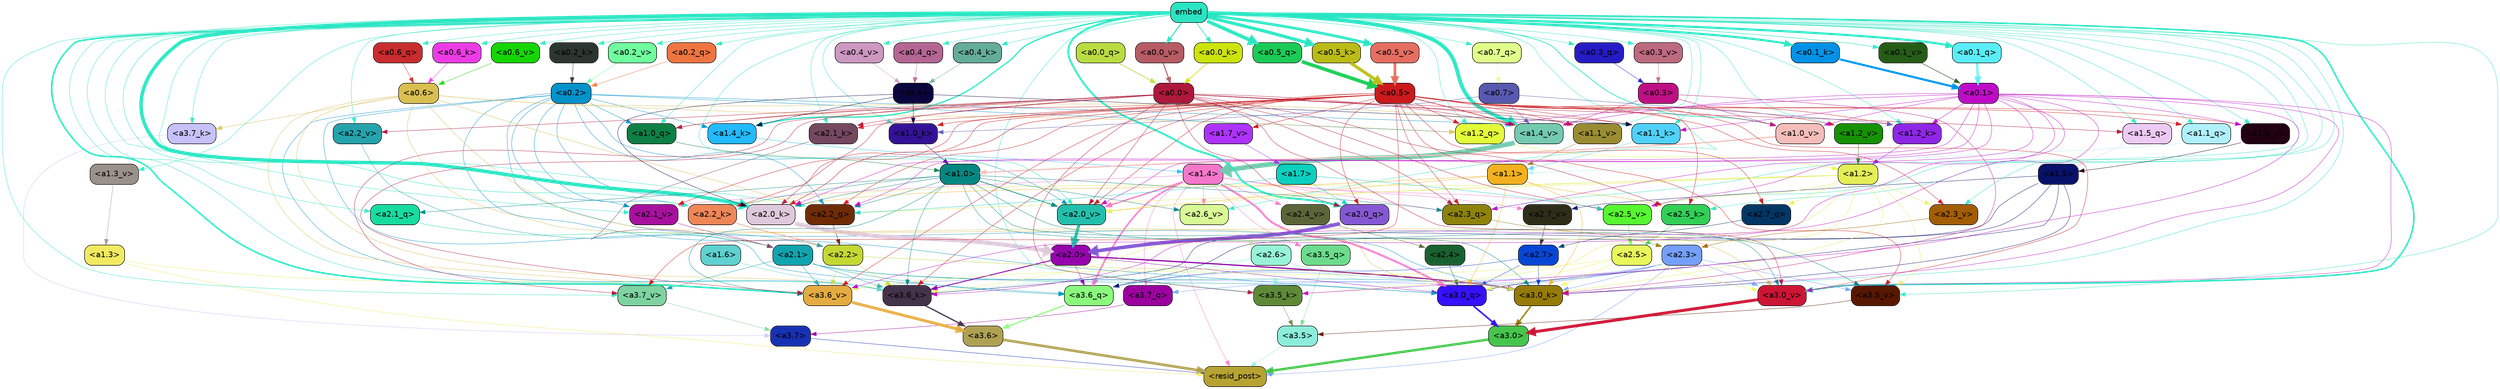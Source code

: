 strict digraph "" {
	graph [bgcolor=transparent,
		layout=dot,
		overlap=false,
		splines=true
	];
	"<a3.7>"	[color=black,
		fillcolor="#1631b4",
		fontname=Helvetica,
		shape=box,
		style="filled, rounded"];
	"<resid_post>"	[color=black,
		fillcolor="#b6a332",
		fontname=Helvetica,
		shape=box,
		style="filled, rounded"];
	"<a3.7>" -> "<resid_post>"	[color="#1631b4",
		penwidth=0.6239100098609924];
	"<a3.6>"	[color=black,
		fillcolor="#afa153",
		fontname=Helvetica,
		shape=box,
		style="filled, rounded"];
	"<a3.6>" -> "<resid_post>"	[color="#afa153",
		penwidth=4.569062113761902];
	"<a3.5>"	[color=black,
		fillcolor="#8bedda",
		fontname=Helvetica,
		shape=box,
		style="filled, rounded"];
	"<a3.5>" -> "<resid_post>"	[color="#8bedda",
		penwidth=0.6];
	"<a3.0>"	[color=black,
		fillcolor="#46c54c",
		fontname=Helvetica,
		shape=box,
		style="filled, rounded"];
	"<a3.0>" -> "<resid_post>"	[color="#46c54c",
		penwidth=4.283544182777405];
	"<a2.3>"	[color=black,
		fillcolor="#759ff9",
		fontname=Helvetica,
		shape=box,
		style="filled, rounded"];
	"<a2.3>" -> "<resid_post>"	[color="#759ff9",
		penwidth=0.6];
	"<a3.7_q>"	[color=black,
		fillcolor="#9c01a0",
		fontname=Helvetica,
		shape=box,
		style="filled, rounded"];
	"<a2.3>" -> "<a3.7_q>"	[color="#759ff9",
		penwidth=0.6];
	"<a3.6_q>"	[color=black,
		fillcolor="#8afa7d",
		fontname=Helvetica,
		shape=box,
		style="filled, rounded"];
	"<a2.3>" -> "<a3.6_q>"	[color="#759ff9",
		penwidth=0.6];
	"<a3.0_q>"	[color=black,
		fillcolor="#3411ff",
		fontname=Helvetica,
		shape=box,
		style="filled, rounded"];
	"<a2.3>" -> "<a3.0_q>"	[color="#759ff9",
		penwidth=0.6];
	"<a3.0_k>"	[color=black,
		fillcolor="#957b08",
		fontname=Helvetica,
		shape=box,
		style="filled, rounded"];
	"<a2.3>" -> "<a3.0_k>"	[color="#759ff9",
		penwidth=0.6];
	"<a3.6_v>"	[color=black,
		fillcolor="#e3ab41",
		fontname=Helvetica,
		shape=box,
		style="filled, rounded"];
	"<a2.3>" -> "<a3.6_v>"	[color="#759ff9",
		penwidth=0.6];
	"<a3.5_v>"	[color=black,
		fillcolor="#581800",
		fontname=Helvetica,
		shape=box,
		style="filled, rounded"];
	"<a2.3>" -> "<a3.5_v>"	[color="#759ff9",
		penwidth=0.6];
	"<a3.0_v>"	[color=black,
		fillcolor="#cd1535",
		fontname=Helvetica,
		shape=box,
		style="filled, rounded"];
	"<a2.3>" -> "<a3.0_v>"	[color="#759ff9",
		penwidth=0.6];
	"<a1.4>"	[color=black,
		fillcolor="#f477ca",
		fontname=Helvetica,
		shape=box,
		style="filled, rounded"];
	"<a1.4>" -> "<resid_post>"	[color="#f477ca",
		penwidth=0.6];
	"<a1.4>" -> "<a3.7_q>"	[color="#f477ca",
		penwidth=0.6];
	"<a1.4>" -> "<a3.6_q>"	[color="#f477ca",
		penwidth=2.7934007048606873];
	"<a3.5_q>"	[color=black,
		fillcolor="#6cdc8c",
		fontname=Helvetica,
		shape=box,
		style="filled, rounded"];
	"<a1.4>" -> "<a3.5_q>"	[color="#f477ca",
		penwidth=0.6];
	"<a1.4>" -> "<a3.0_q>"	[color="#f477ca",
		penwidth=3.340754985809326];
	"<a2.3_q>"	[color=black,
		fillcolor="#8c820c",
		fontname=Helvetica,
		shape=box,
		style="filled, rounded"];
	"<a1.4>" -> "<a2.3_q>"	[color="#f477ca",
		penwidth=0.6];
	"<a2.7_v>"	[color=black,
		fillcolor="#2e2d19",
		fontname=Helvetica,
		shape=box,
		style="filled, rounded"];
	"<a1.4>" -> "<a2.7_v>"	[color="#f477ca",
		penwidth=0.6];
	"<a2.6_v>"	[color=black,
		fillcolor="#d8f996",
		fontname=Helvetica,
		shape=box,
		style="filled, rounded"];
	"<a1.4>" -> "<a2.6_v>"	[color="#f477ca",
		penwidth=0.6];
	"<a2.5_v>"	[color=black,
		fillcolor="#56f630",
		fontname=Helvetica,
		shape=box,
		style="filled, rounded"];
	"<a1.4>" -> "<a2.5_v>"	[color="#f477ca",
		penwidth=0.6];
	"<a2.4_v>"	[color=black,
		fillcolor="#5a6639",
		fontname=Helvetica,
		shape=box,
		style="filled, rounded"];
	"<a1.4>" -> "<a2.4_v>"	[color="#f477ca",
		penwidth=0.6];
	"<a2.1_v>"	[color=black,
		fillcolor="#a7119d",
		fontname=Helvetica,
		shape=box,
		style="filled, rounded"];
	"<a1.4>" -> "<a2.1_v>"	[color="#f477ca",
		penwidth=0.6];
	"<a2.0_v>"	[color=black,
		fillcolor="#23bfac",
		fontname=Helvetica,
		shape=box,
		style="filled, rounded"];
	"<a1.4>" -> "<a2.0_v>"	[color="#f477ca",
		penwidth=2.268759250640869];
	"<a1.3>"	[color=black,
		fillcolor="#f1ea60",
		fontname=Helvetica,
		shape=box,
		style="filled, rounded"];
	"<a1.3>" -> "<resid_post>"	[color="#f1ea60",
		penwidth=0.6];
	"<a1.3>" -> "<a3.6_v>"	[color="#f1ea60",
		penwidth=0.6];
	"<a3.7_q>" -> "<a3.7>"	[color="#9c01a0",
		penwidth=0.6];
	"<a3.6_q>" -> "<a3.6>"	[color="#8afa7d",
		penwidth=2.0347584784030914];
	"<a3.5_q>" -> "<a3.5>"	[color="#6cdc8c",
		penwidth=0.6];
	"<a3.0_q>" -> "<a3.0>"	[color="#3411ff",
		penwidth=2.8635367155075073];
	"<a3.7_k>"	[color=black,
		fillcolor="#c6c1f8",
		fontname=Helvetica,
		shape=box,
		style="filled, rounded"];
	"<a3.7_k>" -> "<a3.7>"	[color="#c6c1f8",
		penwidth=0.6];
	"<a3.6_k>"	[color=black,
		fillcolor="#44334a",
		fontname=Helvetica,
		shape=box,
		style="filled, rounded"];
	"<a3.6_k>" -> "<a3.6>"	[color="#44334a",
		penwidth=2.1760786175727844];
	"<a3.5_k>"	[color=black,
		fillcolor="#5e8a38",
		fontname=Helvetica,
		shape=box,
		style="filled, rounded"];
	"<a3.5_k>" -> "<a3.5>"	[color="#5e8a38",
		penwidth=0.6];
	"<a3.0_k>" -> "<a3.0>"	[color="#957b08",
		penwidth=2.632905662059784];
	"<a3.7_v>"	[color=black,
		fillcolor="#7ed3a1",
		fontname=Helvetica,
		shape=box,
		style="filled, rounded"];
	"<a3.7_v>" -> "<a3.7>"	[color="#7ed3a1",
		penwidth=0.6];
	"<a3.6_v>" -> "<a3.6>"	[color="#e3ab41",
		penwidth=4.981305837631226];
	"<a3.5_v>" -> "<a3.5>"	[color="#581800",
		penwidth=0.6];
	"<a3.0_v>" -> "<a3.0>"	[color="#cd1535",
		penwidth=5.168330669403076];
	"<a2.7>"	[color=black,
		fillcolor="#0746d5",
		fontname=Helvetica,
		shape=box,
		style="filled, rounded"];
	"<a2.7>" -> "<a3.6_q>"	[color="#0746d5",
		penwidth=0.6];
	"<a2.7>" -> "<a3.0_q>"	[color="#0746d5",
		penwidth=0.6];
	"<a2.7>" -> "<a3.0_k>"	[color="#0746d5",
		penwidth=0.6];
	"<a2.6>"	[color=black,
		fillcolor="#97f3d8",
		fontname=Helvetica,
		shape=box,
		style="filled, rounded"];
	"<a2.6>" -> "<a3.6_q>"	[color="#97f3d8",
		penwidth=0.6];
	"<a2.6>" -> "<a3.0_q>"	[color="#97f3d8",
		penwidth=0.6];
	"<a2.6>" -> "<a3.6_k>"	[color="#97f3d8",
		penwidth=0.6];
	"<a2.6>" -> "<a3.5_k>"	[color="#97f3d8",
		penwidth=0.6];
	"<a2.6>" -> "<a3.0_k>"	[color="#97f3d8",
		penwidth=0.6];
	"<a2.1>"	[color=black,
		fillcolor="#11a4ae",
		fontname=Helvetica,
		shape=box,
		style="filled, rounded"];
	"<a2.1>" -> "<a3.6_q>"	[color="#11a4ae",
		penwidth=0.6];
	"<a2.1>" -> "<a3.0_q>"	[color="#11a4ae",
		penwidth=0.6];
	"<a2.1>" -> "<a3.6_k>"	[color="#11a4ae",
		penwidth=0.6];
	"<a2.1>" -> "<a3.0_k>"	[color="#11a4ae",
		penwidth=0.6];
	"<a2.1>" -> "<a3.7_v>"	[color="#11a4ae",
		penwidth=0.6];
	"<a2.1>" -> "<a3.6_v>"	[color="#11a4ae",
		penwidth=0.6];
	"<a2.0>"	[color=black,
		fillcolor="#9604ad",
		fontname=Helvetica,
		shape=box,
		style="filled, rounded"];
	"<a2.0>" -> "<a3.6_q>"	[color="#9604ad",
		penwidth=0.6];
	"<a2.0>" -> "<a3.0_q>"	[color="#9604ad",
		penwidth=0.6];
	"<a2.0>" -> "<a3.6_k>"	[color="#9604ad",
		penwidth=1.6382827460765839];
	"<a2.0>" -> "<a3.0_k>"	[color="#9604ad",
		penwidth=2.161143198609352];
	"<a1.5>"	[color=black,
		fillcolor="#07116a",
		fontname=Helvetica,
		shape=box,
		style="filled, rounded"];
	"<a1.5>" -> "<a3.6_q>"	[color="#07116a",
		penwidth=0.6];
	"<a1.5>" -> "<a3.0_q>"	[color="#07116a",
		penwidth=0.6];
	"<a1.5>" -> "<a3.6_k>"	[color="#07116a",
		penwidth=0.6];
	"<a1.5>" -> "<a3.0_k>"	[color="#07116a",
		penwidth=0.6];
	"<a1.5>" -> "<a2.7_v>"	[color="#07116a",
		penwidth=0.6];
	"<a0.2>"	[color=black,
		fillcolor="#0192ca",
		fontname=Helvetica,
		shape=box,
		style="filled, rounded"];
	"<a0.2>" -> "<a3.6_q>"	[color="#0192ca",
		penwidth=0.6];
	"<a0.2>" -> "<a3.0_q>"	[color="#0192ca",
		penwidth=0.6];
	"<a0.2>" -> "<a3.6_k>"	[color="#0192ca",
		penwidth=0.6];
	"<a0.2>" -> "<a3.0_k>"	[color="#0192ca",
		penwidth=0.6];
	"<a2.2_q>"	[color=black,
		fillcolor="#6f2b06",
		fontname=Helvetica,
		shape=box,
		style="filled, rounded"];
	"<a0.2>" -> "<a2.2_q>"	[color="#0192ca",
		penwidth=0.6];
	"<a2.2_k>"	[color=black,
		fillcolor="#ee8658",
		fontname=Helvetica,
		shape=box,
		style="filled, rounded"];
	"<a0.2>" -> "<a2.2_k>"	[color="#0192ca",
		penwidth=0.6];
	"<a2.0_k>"	[color=black,
		fillcolor="#dec8db",
		fontname=Helvetica,
		shape=box,
		style="filled, rounded"];
	"<a0.2>" -> "<a2.0_k>"	[color="#0192ca",
		penwidth=0.6];
	"<a0.2>" -> "<a2.1_v>"	[color="#0192ca",
		penwidth=0.6];
	"<a0.2>" -> "<a2.0_v>"	[color="#0192ca",
		penwidth=0.6];
	"<a1.2_q>"	[color=black,
		fillcolor="#e2fc39",
		fontname=Helvetica,
		shape=box,
		style="filled, rounded"];
	"<a0.2>" -> "<a1.2_q>"	[color="#0192ca",
		penwidth=0.6];
	"<a1.0_q>"	[color=black,
		fillcolor="#0e7f45",
		fontname=Helvetica,
		shape=box,
		style="filled, rounded"];
	"<a0.2>" -> "<a1.0_q>"	[color="#0192ca",
		penwidth=0.6];
	"<a1.4_k>"	[color=black,
		fillcolor="#22bbff",
		fontname=Helvetica,
		shape=box,
		style="filled, rounded"];
	"<a0.2>" -> "<a1.4_k>"	[color="#0192ca",
		penwidth=0.6];
	"<a1.4_v>"	[color=black,
		fillcolor="#73caaf",
		fontname=Helvetica,
		shape=box,
		style="filled, rounded"];
	"<a0.2>" -> "<a1.4_v>"	[color="#0192ca",
		penwidth=0.6];
	"<a2.5>"	[color=black,
		fillcolor="#e9f75c",
		fontname=Helvetica,
		shape=box,
		style="filled, rounded"];
	"<a2.5>" -> "<a3.0_q>"	[color="#e9f75c",
		penwidth=0.6];
	"<a2.5>" -> "<a3.0_k>"	[color="#e9f75c",
		penwidth=0.6];
	"<a2.5>" -> "<a3.6_v>"	[color="#e9f75c",
		penwidth=0.6];
	"<a2.5>" -> "<a3.0_v>"	[color="#e9f75c",
		penwidth=0.6];
	"<a2.4>"	[color=black,
		fillcolor="#196230",
		fontname=Helvetica,
		shape=box,
		style="filled, rounded"];
	"<a2.4>" -> "<a3.0_q>"	[color="#196230",
		penwidth=0.6];
	"<a1.1>"	[color=black,
		fillcolor="#f2b11f",
		fontname=Helvetica,
		shape=box,
		style="filled, rounded"];
	"<a1.1>" -> "<a3.0_q>"	[color="#f2b11f",
		penwidth=0.6];
	"<a1.1>" -> "<a3.0_k>"	[color="#f2b11f",
		penwidth=0.6];
	"<a2.5_k>"	[color=black,
		fillcolor="#32cf57",
		fontname=Helvetica,
		shape=box,
		style="filled, rounded"];
	"<a1.1>" -> "<a2.5_k>"	[color="#f2b11f",
		penwidth=0.6];
	"<a1.1>" -> "<a2.0_k>"	[color="#f2b11f",
		penwidth=0.6];
	"<a1.1>" -> "<a2.0_v>"	[color="#f2b11f",
		penwidth=0.6];
	"<a0.6>"	[color=black,
		fillcolor="#d9be51",
		fontname=Helvetica,
		shape=box,
		style="filled, rounded"];
	"<a0.6>" -> "<a3.7_k>"	[color="#d9be51",
		penwidth=0.6];
	"<a0.6>" -> "<a3.6_k>"	[color="#d9be51",
		penwidth=0.6];
	"<a0.6>" -> "<a3.0_k>"	[color="#d9be51",
		penwidth=0.6];
	"<a0.6>" -> "<a3.6_v>"	[color="#d9be51",
		penwidth=0.6];
	"<a0.6>" -> "<a3.0_v>"	[color="#d9be51",
		penwidth=0.6];
	"<a0.6>" -> "<a2.2_q>"	[color="#d9be51",
		penwidth=0.6];
	"<a0.6>" -> "<a1.2_q>"	[color="#d9be51",
		penwidth=0.6];
	"<a0.6>" -> "<a1.4_v>"	[color="#d9be51",
		penwidth=0.6];
	embed	[color=black,
		fillcolor="#2be4c2",
		fontname=Helvetica,
		shape=box,
		style="filled, rounded"];
	embed -> "<a3.7_k>"	[color="#2be4c2",
		penwidth=0.6];
	embed -> "<a3.6_k>"	[color="#2be4c2",
		penwidth=0.6];
	embed -> "<a3.5_k>"	[color="#2be4c2",
		penwidth=0.6];
	embed -> "<a3.0_k>"	[color="#2be4c2",
		penwidth=0.6];
	embed -> "<a3.7_v>"	[color="#2be4c2",
		penwidth=0.6];
	embed -> "<a3.6_v>"	[color="#2be4c2",
		penwidth=2.7825746536254883];
	embed -> "<a3.5_v>"	[color="#2be4c2",
		penwidth=0.6];
	embed -> "<a3.0_v>"	[color="#2be4c2",
		penwidth=2.6950180530548096];
	embed -> "<a2.3_q>"	[color="#2be4c2",
		penwidth=0.6];
	embed -> "<a2.2_q>"	[color="#2be4c2",
		penwidth=0.6];
	"<a2.1_q>"	[color=black,
		fillcolor="#17dc9f",
		fontname=Helvetica,
		shape=box,
		style="filled, rounded"];
	embed -> "<a2.1_q>"	[color="#2be4c2",
		penwidth=0.6];
	"<a2.0_q>"	[color=black,
		fillcolor="#8558d3",
		fontname=Helvetica,
		shape=box,
		style="filled, rounded"];
	embed -> "<a2.0_q>"	[color="#2be4c2",
		penwidth=3.305941343307495];
	embed -> "<a2.5_k>"	[color="#2be4c2",
		penwidth=0.6];
	embed -> "<a2.2_k>"	[color="#2be4c2",
		penwidth=0.6698317527770996];
	"<a2.1_k>"	[color=black,
		fillcolor="#74485f",
		fontname=Helvetica,
		shape=box,
		style="filled, rounded"];
	embed -> "<a2.1_k>"	[color="#2be4c2",
		penwidth=0.6];
	embed -> "<a2.0_k>"	[color="#2be4c2",
		penwidth=6.12570995092392];
	embed -> "<a2.6_v>"	[color="#2be4c2",
		penwidth=0.6];
	embed -> "<a2.5_v>"	[color="#2be4c2",
		penwidth=0.6];
	"<a2.3_v>"	[color=black,
		fillcolor="#a35d04",
		fontname=Helvetica,
		shape=box,
		style="filled, rounded"];
	embed -> "<a2.3_v>"	[color="#2be4c2",
		penwidth=0.6];
	"<a2.2_v>"	[color=black,
		fillcolor="#24a3ac",
		fontname=Helvetica,
		shape=box,
		style="filled, rounded"];
	embed -> "<a2.2_v>"	[color="#2be4c2",
		penwidth=0.6];
	embed -> "<a2.1_v>"	[color="#2be4c2",
		penwidth=0.6];
	embed -> "<a2.0_v>"	[color="#2be4c2",
		penwidth=0.6];
	"<a1.5_q>"	[color=black,
		fillcolor="#edcaf3",
		fontname=Helvetica,
		shape=box,
		style="filled, rounded"];
	embed -> "<a1.5_q>"	[color="#2be4c2",
		penwidth=0.6];
	embed -> "<a1.2_q>"	[color="#2be4c2",
		penwidth=0.6087074279785156];
	"<a1.1_q>"	[color=black,
		fillcolor="#aff0fc",
		fontname=Helvetica,
		shape=box,
		style="filled, rounded"];
	embed -> "<a1.1_q>"	[color="#2be4c2",
		penwidth=0.6];
	embed -> "<a1.0_q>"	[color="#2be4c2",
		penwidth=0.6];
	embed -> "<a1.4_k>"	[color="#2be4c2",
		penwidth=2.1858973503112793];
	"<a1.2_k>"	[color=black,
		fillcolor="#8f26e7",
		fontname=Helvetica,
		shape=box,
		style="filled, rounded"];
	embed -> "<a1.2_k>"	[color="#2be4c2",
		penwidth=0.6];
	"<a1.1_k>"	[color=black,
		fillcolor="#50d1fa",
		fontname=Helvetica,
		shape=box,
		style="filled, rounded"];
	embed -> "<a1.1_k>"	[color="#2be4c2",
		penwidth=0.6];
	"<a1.0_k>"	[color=black,
		fillcolor="#341297",
		fontname=Helvetica,
		shape=box,
		style="filled, rounded"];
	embed -> "<a1.0_k>"	[color="#2be4c2",
		penwidth=0.6];
	"<a1.5_v>"	[color=black,
		fillcolor="#220112",
		fontname=Helvetica,
		shape=box,
		style="filled, rounded"];
	embed -> "<a1.5_v>"	[color="#2be4c2",
		penwidth=0.6];
	embed -> "<a1.4_v>"	[color="#2be4c2",
		penwidth=6.590077131986618];
	"<a1.3_v>"	[color=black,
		fillcolor="#9b918b",
		fontname=Helvetica,
		shape=box,
		style="filled, rounded"];
	embed -> "<a1.3_v>"	[color="#2be4c2",
		penwidth=0.6];
	"<a1.2_v>"	[color=black,
		fillcolor="#169104",
		fontname=Helvetica,
		shape=box,
		style="filled, rounded"];
	embed -> "<a1.2_v>"	[color="#2be4c2",
		penwidth=0.6];
	"<a1.1_v>"	[color=black,
		fillcolor="#9a8c33",
		fontname=Helvetica,
		shape=box,
		style="filled, rounded"];
	embed -> "<a1.1_v>"	[color="#2be4c2",
		penwidth=0.6];
	"<a1.0_v>"	[color=black,
		fillcolor="#f5bdba",
		fontname=Helvetica,
		shape=box,
		style="filled, rounded"];
	embed -> "<a1.0_v>"	[color="#2be4c2",
		penwidth=1.2076449394226074];
	"<a0.7_q>"	[color=black,
		fillcolor="#e1fe8b",
		fontname=Helvetica,
		shape=box,
		style="filled, rounded"];
	embed -> "<a0.7_q>"	[color="#2be4c2",
		penwidth=0.6];
	"<a0.6_q>"	[color=black,
		fillcolor="#c92c2e",
		fontname=Helvetica,
		shape=box,
		style="filled, rounded"];
	embed -> "<a0.6_q>"	[color="#2be4c2",
		penwidth=0.6];
	"<a0.5_q>"	[color=black,
		fillcolor="#1bcb56",
		fontname=Helvetica,
		shape=box,
		style="filled, rounded"];
	embed -> "<a0.5_q>"	[color="#2be4c2",
		penwidth=6.156635761260986];
	"<a0.4_q>"	[color=black,
		fillcolor="#b56594",
		fontname=Helvetica,
		shape=box,
		style="filled, rounded"];
	embed -> "<a0.4_q>"	[color="#2be4c2",
		penwidth=0.6];
	"<a0.3_q>"	[color=black,
		fillcolor="#251cc6",
		fontname=Helvetica,
		shape=box,
		style="filled, rounded"];
	embed -> "<a0.3_q>"	[color="#2be4c2",
		penwidth=0.6];
	"<a0.2_q>"	[color=black,
		fillcolor="#ef7540",
		fontname=Helvetica,
		shape=box,
		style="filled, rounded"];
	embed -> "<a0.2_q>"	[color="#2be4c2",
		penwidth=0.6];
	"<a0.1_q>"	[color=black,
		fillcolor="#5aedf7",
		fontname=Helvetica,
		shape=box,
		style="filled, rounded"];
	embed -> "<a0.1_q>"	[color="#2be4c2",
		penwidth=3.7958807945251465];
	"<a0.6_k>"	[color=black,
		fillcolor="#ec3be5",
		fontname=Helvetica,
		shape=box,
		style="filled, rounded"];
	embed -> "<a0.6_k>"	[color="#2be4c2",
		penwidth=0.6];
	"<a0.5_k>"	[color=black,
		fillcolor="#bbbb18",
		fontname=Helvetica,
		shape=box,
		style="filled, rounded"];
	embed -> "<a0.5_k>"	[color="#2be4c2",
		penwidth=5.610821008682251];
	"<a0.4_k>"	[color=black,
		fillcolor="#64ad98",
		fontname=Helvetica,
		shape=box,
		style="filled, rounded"];
	embed -> "<a0.4_k>"	[color="#2be4c2",
		penwidth=0.6];
	"<a0.2_k>"	[color=black,
		fillcolor="#2d3531",
		fontname=Helvetica,
		shape=box,
		style="filled, rounded"];
	embed -> "<a0.2_k>"	[color="#2be4c2",
		penwidth=0.6];
	"<a0.1_k>"	[color=black,
		fillcolor="#0192e7",
		fontname=Helvetica,
		shape=box,
		style="filled, rounded"];
	embed -> "<a0.1_k>"	[color="#2be4c2",
		penwidth=3.7429871559143066];
	"<a0.0_k>"	[color=black,
		fillcolor="#cce30c",
		fontname=Helvetica,
		shape=box,
		style="filled, rounded"];
	embed -> "<a0.0_k>"	[color="#2be4c2",
		penwidth=1.106738567352295];
	"<a0.6_v>"	[color=black,
		fillcolor="#16d505",
		fontname=Helvetica,
		shape=box,
		style="filled, rounded"];
	embed -> "<a0.6_v>"	[color="#2be4c2",
		penwidth=0.6];
	"<a0.5_v>"	[color=black,
		fillcolor="#e56e61",
		fontname=Helvetica,
		shape=box,
		style="filled, rounded"];
	embed -> "<a0.5_v>"	[color="#2be4c2",
		penwidth=4.663905620574951];
	"<a0.4_v>"	[color=black,
		fillcolor="#cc98c1",
		fontname=Helvetica,
		shape=box,
		style="filled, rounded"];
	embed -> "<a0.4_v>"	[color="#2be4c2",
		penwidth=0.6];
	"<a0.3_v>"	[color=black,
		fillcolor="#bd6a80",
		fontname=Helvetica,
		shape=box,
		style="filled, rounded"];
	embed -> "<a0.3_v>"	[color="#2be4c2",
		penwidth=0.6];
	"<a0.2_v>"	[color=black,
		fillcolor="#71fe9f",
		fontname=Helvetica,
		shape=box,
		style="filled, rounded"];
	embed -> "<a0.2_v>"	[color="#2be4c2",
		penwidth=0.6];
	"<a0.1_v>"	[color=black,
		fillcolor="#255c16",
		fontname=Helvetica,
		shape=box,
		style="filled, rounded"];
	embed -> "<a0.1_v>"	[color="#2be4c2",
		penwidth=0.8192043304443359];
	"<a0.0_v>"	[color=black,
		fillcolor="#b75b64",
		fontname=Helvetica,
		shape=box,
		style="filled, rounded"];
	embed -> "<a0.0_v>"	[color="#2be4c2",
		penwidth=1.706191062927246];
	"<a2.2>"	[color=black,
		fillcolor="#c4d833",
		fontname=Helvetica,
		shape=box,
		style="filled, rounded"];
	"<a2.2>" -> "<a3.6_k>"	[color="#c4d833",
		penwidth=0.6];
	"<a2.2>" -> "<a3.0_k>"	[color="#c4d833",
		penwidth=0.6];
	"<a2.2>" -> "<a3.6_v>"	[color="#c4d833",
		penwidth=0.6];
	"<a1.6>"	[color=black,
		fillcolor="#5ed1d0",
		fontname=Helvetica,
		shape=box,
		style="filled, rounded"];
	"<a1.6>" -> "<a3.6_k>"	[color="#5ed1d0",
		penwidth=0.6];
	"<a1.2>"	[color=black,
		fillcolor="#e4ee56",
		fontname=Helvetica,
		shape=box,
		style="filled, rounded"];
	"<a1.2>" -> "<a3.6_k>"	[color="#e4ee56",
		penwidth=0.6];
	"<a1.2>" -> "<a3.5_k>"	[color="#e4ee56",
		penwidth=0.6];
	"<a1.2>" -> "<a3.0_k>"	[color="#e4ee56",
		penwidth=0.6];
	"<a1.2>" -> "<a3.5_v>"	[color="#e4ee56",
		penwidth=0.6];
	"<a2.7_q>"	[color=black,
		fillcolor="#023665",
		fontname=Helvetica,
		shape=box,
		style="filled, rounded"];
	"<a1.2>" -> "<a2.7_q>"	[color="#e4ee56",
		penwidth=0.6];
	"<a1.2>" -> "<a2.2_q>"	[color="#e4ee56",
		penwidth=0.6];
	"<a1.2>" -> "<a2.2_k>"	[color="#e4ee56",
		penwidth=0.6];
	"<a1.2>" -> "<a2.5_v>"	[color="#e4ee56",
		penwidth=0.6];
	"<a1.2>" -> "<a2.3_v>"	[color="#e4ee56",
		penwidth=0.6];
	"<a1.2>" -> "<a2.0_v>"	[color="#e4ee56",
		penwidth=0.6];
	"<a1.0>"	[color=black,
		fillcolor="#068782",
		fontname=Helvetica,
		shape=box,
		style="filled, rounded"];
	"<a1.0>" -> "<a3.6_k>"	[color="#068782",
		penwidth=0.6];
	"<a1.0>" -> "<a3.0_k>"	[color="#068782",
		penwidth=0.6];
	"<a1.0>" -> "<a3.6_v>"	[color="#068782",
		penwidth=0.6];
	"<a1.0>" -> "<a3.5_v>"	[color="#068782",
		penwidth=0.6];
	"<a1.0>" -> "<a3.0_v>"	[color="#068782",
		penwidth=0.6];
	"<a1.0>" -> "<a2.3_q>"	[color="#068782",
		penwidth=0.6];
	"<a1.0>" -> "<a2.2_q>"	[color="#068782",
		penwidth=0.6];
	"<a1.0>" -> "<a2.1_q>"	[color="#068782",
		penwidth=0.6];
	"<a1.0>" -> "<a2.2_k>"	[color="#068782",
		penwidth=0.6];
	"<a1.0>" -> "<a2.0_k>"	[color="#068782",
		penwidth=0.6];
	"<a1.0>" -> "<a2.6_v>"	[color="#068782",
		penwidth=0.6];
	"<a1.0>" -> "<a2.0_v>"	[color="#068782",
		penwidth=1.2213096618652344];
	"<a0.5>"	[color=black,
		fillcolor="#cb191c",
		fontname=Helvetica,
		shape=box,
		style="filled, rounded"];
	"<a0.5>" -> "<a3.6_k>"	[color="#cb191c",
		penwidth=0.6];
	"<a0.5>" -> "<a3.7_v>"	[color="#cb191c",
		penwidth=0.6];
	"<a0.5>" -> "<a3.6_v>"	[color="#cb191c",
		penwidth=0.6];
	"<a0.5>" -> "<a3.5_v>"	[color="#cb191c",
		penwidth=0.6];
	"<a0.5>" -> "<a3.0_v>"	[color="#cb191c",
		penwidth=0.6];
	"<a0.5>" -> "<a2.7_q>"	[color="#cb191c",
		penwidth=0.6];
	"<a0.5>" -> "<a2.3_q>"	[color="#cb191c",
		penwidth=0.6];
	"<a0.5>" -> "<a2.2_q>"	[color="#cb191c",
		penwidth=0.6];
	"<a0.5>" -> "<a2.0_q>"	[color="#cb191c",
		penwidth=0.6];
	"<a0.5>" -> "<a2.5_k>"	[color="#cb191c",
		penwidth=0.6];
	"<a0.5>" -> "<a2.2_k>"	[color="#cb191c",
		penwidth=0.6];
	"<a0.5>" -> "<a2.1_k>"	[color="#cb191c",
		penwidth=0.6];
	"<a0.5>" -> "<a2.0_k>"	[color="#cb191c",
		penwidth=0.6900839805603027];
	"<a0.5>" -> "<a2.3_v>"	[color="#cb191c",
		penwidth=0.6];
	"<a0.5>" -> "<a2.1_v>"	[color="#cb191c",
		penwidth=0.6];
	"<a0.5>" -> "<a2.0_v>"	[color="#cb191c",
		penwidth=0.6];
	"<a0.5>" -> "<a1.2_q>"	[color="#cb191c",
		penwidth=0.6];
	"<a0.5>" -> "<a1.1_q>"	[color="#cb191c",
		penwidth=0.6];
	"<a0.5>" -> "<a1.0_q>"	[color="#cb191c",
		penwidth=0.6];
	"<a0.5>" -> "<a1.2_k>"	[color="#cb191c",
		penwidth=0.6];
	"<a0.5>" -> "<a1.1_k>"	[color="#cb191c",
		penwidth=0.6];
	"<a0.5>" -> "<a1.0_k>"	[color="#cb191c",
		penwidth=0.6];
	"<a1.7_v>"	[color=black,
		fillcolor="#ad33fb",
		fontname=Helvetica,
		shape=box,
		style="filled, rounded"];
	"<a0.5>" -> "<a1.7_v>"	[color="#cb191c",
		penwidth=0.6];
	"<a0.5>" -> "<a1.5_v>"	[color="#cb191c",
		penwidth=0.6];
	"<a0.5>" -> "<a1.4_v>"	[color="#cb191c",
		penwidth=0.9985027313232422];
	"<a0.5>" -> "<a1.2_v>"	[color="#cb191c",
		penwidth=0.6];
	"<a0.5>" -> "<a1.1_v>"	[color="#cb191c",
		penwidth=0.6];
	"<a0.5>" -> "<a1.0_v>"	[color="#cb191c",
		penwidth=0.6];
	"<a0.1>"	[color=black,
		fillcolor="#bf0bc8",
		fontname=Helvetica,
		shape=box,
		style="filled, rounded"];
	"<a0.1>" -> "<a3.6_k>"	[color="#bf0bc8",
		penwidth=0.6];
	"<a0.1>" -> "<a3.5_k>"	[color="#bf0bc8",
		penwidth=0.6];
	"<a0.1>" -> "<a3.0_k>"	[color="#bf0bc8",
		penwidth=0.6];
	"<a0.1>" -> "<a3.6_v>"	[color="#bf0bc8",
		penwidth=0.6];
	"<a0.1>" -> "<a3.0_v>"	[color="#bf0bc8",
		penwidth=0.6];
	"<a0.1>" -> "<a2.3_q>"	[color="#bf0bc8",
		penwidth=0.6];
	"<a0.1>" -> "<a2.2_q>"	[color="#bf0bc8",
		penwidth=0.6];
	"<a0.1>" -> "<a2.0_k>"	[color="#bf0bc8",
		penwidth=0.6];
	"<a0.1>" -> "<a2.5_v>"	[color="#bf0bc8",
		penwidth=0.6];
	"<a0.1>" -> "<a2.0_v>"	[color="#bf0bc8",
		penwidth=0.6];
	"<a0.1>" -> "<a1.2_q>"	[color="#bf0bc8",
		penwidth=0.6218185424804688];
	"<a0.1>" -> "<a1.2_k>"	[color="#bf0bc8",
		penwidth=0.6];
	"<a0.1>" -> "<a1.1_k>"	[color="#bf0bc8",
		penwidth=0.6];
	"<a0.1>" -> "<a1.5_v>"	[color="#bf0bc8",
		penwidth=0.6];
	"<a0.1>" -> "<a1.4_v>"	[color="#bf0bc8",
		penwidth=0.6];
	"<a0.1>" -> "<a1.0_v>"	[color="#bf0bc8",
		penwidth=0.6];
	"<a0.0>"	[color=black,
		fillcolor="#ae183b",
		fontname=Helvetica,
		shape=box,
		style="filled, rounded"];
	"<a0.0>" -> "<a3.5_k>"	[color="#ae183b",
		penwidth=0.6];
	"<a0.0>" -> "<a3.7_v>"	[color="#ae183b",
		penwidth=0.6];
	"<a0.0>" -> "<a3.6_v>"	[color="#ae183b",
		penwidth=0.6];
	"<a0.0>" -> "<a3.0_v>"	[color="#ae183b",
		penwidth=0.6];
	"<a0.0>" -> "<a2.3_q>"	[color="#ae183b",
		penwidth=0.6];
	"<a0.0>" -> "<a2.0_q>"	[color="#ae183b",
		penwidth=0.6];
	"<a0.0>" -> "<a2.5_k>"	[color="#ae183b",
		penwidth=0.6];
	"<a0.0>" -> "<a2.1_k>"	[color="#ae183b",
		penwidth=0.6];
	"<a0.0>" -> "<a2.0_k>"	[color="#ae183b",
		penwidth=0.6];
	"<a0.0>" -> "<a2.5_v>"	[color="#ae183b",
		penwidth=0.6];
	"<a0.0>" -> "<a2.2_v>"	[color="#ae183b",
		penwidth=0.6];
	"<a0.0>" -> "<a2.0_v>"	[color="#ae183b",
		penwidth=0.6];
	"<a0.0>" -> "<a1.5_q>"	[color="#ae183b",
		penwidth=0.6];
	"<a0.0>" -> "<a1.0_q>"	[color="#ae183b",
		penwidth=0.6];
	"<a0.0>" -> "<a1.1_k>"	[color="#ae183b",
		penwidth=0.6];
	"<a0.0>" -> "<a1.4_v>"	[color="#ae183b",
		penwidth=0.6];
	"<a0.0>" -> "<a1.1_v>"	[color="#ae183b",
		penwidth=0.6];
	"<a0.3>"	[color=black,
		fillcolor="#be0f84",
		fontname=Helvetica,
		shape=box,
		style="filled, rounded"];
	"<a0.3>" -> "<a3.0_k>"	[color="#be0f84",
		penwidth=0.6];
	"<a0.3>" -> "<a1.4_v>"	[color="#be0f84",
		penwidth=0.6];
	"<a0.3>" -> "<a1.0_v>"	[color="#be0f84",
		penwidth=0.6];
	"<a2.7_q>" -> "<a2.7>"	[color="#023665",
		penwidth=0.6];
	"<a2.3_q>" -> "<a2.3>"	[color="#8c820c",
		penwidth=0.6];
	"<a2.2_q>" -> "<a2.2>"	[color="#6f2b06",
		penwidth=0.7553567886352539];
	"<a2.1_q>" -> "<a2.1>"	[color="#17dc9f",
		penwidth=0.6];
	"<a2.0_q>" -> "<a2.0>"	[color="#8558d3",
		penwidth=6.256794691085815];
	"<a2.5_k>" -> "<a2.5>"	[color="#32cf57",
		penwidth=0.6];
	"<a2.2_k>" -> "<a2.2>"	[color="#ee8658",
		penwidth=0.8854708671569824];
	"<a2.1_k>" -> "<a2.1>"	[color="#74485f",
		penwidth=0.6];
	"<a2.0_k>" -> "<a2.0>"	[color="#dec8db",
		penwidth=7.231504917144775];
	"<a2.7_v>" -> "<a2.7>"	[color="#2e2d19",
		penwidth=0.6];
	"<a2.6_v>" -> "<a2.6>"	[color="#d8f996",
		penwidth=0.6];
	"<a2.5_v>" -> "<a2.5>"	[color="#56f630",
		penwidth=0.6];
	"<a2.4_v>" -> "<a2.4>"	[color="#5a6639",
		penwidth=0.6];
	"<a2.3_v>" -> "<a2.3>"	[color="#a35d04",
		penwidth=0.6];
	"<a2.2_v>" -> "<a2.2>"	[color="#24a3ac",
		penwidth=0.6];
	"<a2.1_v>" -> "<a2.1>"	[color="#a7119d",
		penwidth=0.6];
	"<a2.0_v>" -> "<a2.0>"	[color="#23bfac",
		penwidth=5.231471925973892];
	"<a1.7>"	[color=black,
		fillcolor="#0cd0bf",
		fontname=Helvetica,
		shape=box,
		style="filled, rounded"];
	"<a1.7>" -> "<a2.2_q>"	[color="#0cd0bf",
		penwidth=0.6];
	"<a1.7>" -> "<a2.0_q>"	[color="#0cd0bf",
		penwidth=0.6];
	"<a1.7>" -> "<a2.5_v>"	[color="#0cd0bf",
		penwidth=0.6];
	"<a0.4>"	[color=black,
		fillcolor="#0b053e",
		fontname=Helvetica,
		shape=box,
		style="filled, rounded"];
	"<a0.4>" -> "<a2.0_k>"	[color="#0b053e",
		penwidth=0.6];
	"<a0.4>" -> "<a1.4_k>"	[color="#0b053e",
		penwidth=0.6];
	"<a0.4>" -> "<a1.1_k>"	[color="#0b053e",
		penwidth=0.6];
	"<a0.4>" -> "<a1.0_k>"	[color="#0b053e",
		penwidth=0.6];
	"<a1.5_q>" -> "<a1.5>"	[color="#edcaf3",
		penwidth=0.6];
	"<a1.2_q>" -> "<a1.2>"	[color="#e2fc39",
		penwidth=0.6];
	"<a1.1_q>" -> "<a1.1>"	[color="#aff0fc",
		penwidth=0.6];
	"<a1.0_q>" -> "<a1.0>"	[color="#0e7f45",
		penwidth=0.6];
	"<a1.4_k>" -> "<a1.4>"	[color="#22bbff",
		penwidth=0.6];
	"<a1.2_k>" -> "<a1.2>"	[color="#8f26e7",
		penwidth=0.6];
	"<a1.1_k>" -> "<a1.1>"	[color="#50d1fa",
		penwidth=0.6];
	"<a1.0_k>" -> "<a1.0>"	[color="#341297",
		penwidth=0.6];
	"<a1.7_v>" -> "<a1.7>"	[color="#ad33fb",
		penwidth=0.6];
	"<a1.5_v>" -> "<a1.5>"	[color="#220112",
		penwidth=0.6];
	"<a1.4_v>" -> "<a1.4>"	[color="#73caaf",
		penwidth=8.36684274673462];
	"<a1.3_v>" -> "<a1.3>"	[color="#9b918b",
		penwidth=0.6];
	"<a1.2_v>" -> "<a1.2>"	[color="#169104",
		penwidth=0.6];
	"<a1.1_v>" -> "<a1.1>"	[color="#9a8c33",
		penwidth=0.6];
	"<a1.0_v>" -> "<a1.0>"	[color="#f5bdba",
		penwidth=1.9665732383728027];
	"<a0.7>"	[color=black,
		fillcolor="#5858b0",
		fontname=Helvetica,
		shape=box,
		style="filled, rounded"];
	"<a0.7>" -> "<a1.2_k>"	[color="#5858b0",
		penwidth=0.6];
	"<a0.7>" -> "<a1.0_k>"	[color="#5858b0",
		penwidth=0.6];
	"<a0.7>" -> "<a1.4_v>"	[color="#5858b0",
		penwidth=0.6];
	"<a0.7_q>" -> "<a0.7>"	[color="#e1fe8b",
		penwidth=0.6];
	"<a0.6_q>" -> "<a0.6>"	[color="#c92c2e",
		penwidth=0.6];
	"<a0.5_q>" -> "<a0.5>"	[color="#1bcb56",
		penwidth=6.156635046005249];
	"<a0.4_q>" -> "<a0.4>"	[color="#b56594",
		penwidth=0.6];
	"<a0.3_q>" -> "<a0.3>"	[color="#251cc6",
		penwidth=0.6];
	"<a0.2_q>" -> "<a0.2>"	[color="#ef7540",
		penwidth=0.6];
	"<a0.1_q>" -> "<a0.1>"	[color="#5aedf7",
		penwidth=3.795884132385254];
	"<a0.0_q>"	[color=black,
		fillcolor="#badc42",
		fontname=Helvetica,
		shape=box,
		style="filled, rounded"];
	"<a0.0_q>" -> "<a0.0>"	[color="#badc42",
		penwidth=1.2393803596496582];
	"<a0.6_k>" -> "<a0.6>"	[color="#ec3be5",
		penwidth=0.6];
	"<a0.5_k>" -> "<a0.5>"	[color="#bbbb18",
		penwidth=5.603226900100708];
	"<a0.4_k>" -> "<a0.4>"	[color="#64ad98",
		penwidth=0.6];
	"<a0.2_k>" -> "<a0.2>"	[color="#2d3531",
		penwidth=0.6];
	"<a0.1_k>" -> "<a0.1>"	[color="#0192e7",
		penwidth=3.7429747581481934];
	"<a0.0_k>" -> "<a0.0>"	[color="#cce30c",
		penwidth=1.106727123260498];
	"<a0.6_v>" -> "<a0.6>"	[color="#16d505",
		penwidth=0.6];
	"<a0.5_v>" -> "<a0.5>"	[color="#e56e61",
		penwidth=4.667354106903076];
	"<a0.4_v>" -> "<a0.4>"	[color="#cc98c1",
		penwidth=0.6];
	"<a0.3_v>" -> "<a0.3>"	[color="#bd6a80",
		penwidth=0.6];
	"<a0.2_v>" -> "<a0.2>"	[color="#71fe9f",
		penwidth=0.6];
	"<a0.1_v>" -> "<a0.1>"	[color="#255c16",
		penwidth=0.8298110961914062];
	"<a0.0_v>" -> "<a0.0>"	[color="#b75b64",
		penwidth=1.7084956169128418];
}
